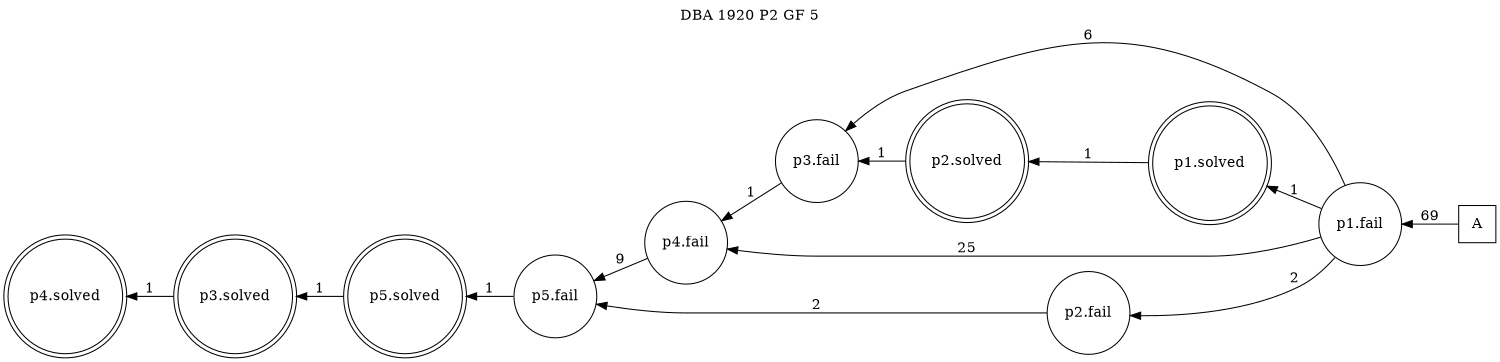 digraph DBA_1920_P2_GF_5_GOOD {
labelloc="tl"
label= " DBA 1920 P2 GF 5 "
rankdir="RL";
graph [ size=" 10 , 10 !"]

"A" [shape="square" label="A"]
"p1.fail" [shape="circle" label="p1.fail"]
"p4.fail" [shape="circle" label="p4.fail"]
"p2.fail" [shape="circle" label="p2.fail"]
"p5.fail" [shape="circle" label="p5.fail"]
"p3.fail" [shape="circle" label="p3.fail"]
"p1.solved" [shape="doublecircle" label="p1.solved"]
"p2.solved" [shape="doublecircle" label="p2.solved"]
"p5.solved" [shape="doublecircle" label="p5.solved"]
"p3.solved" [shape="doublecircle" label="p3.solved"]
"p4.solved" [shape="doublecircle" label="p4.solved"]
"A" -> "p1.fail" [ label=69]
"p1.fail" -> "p4.fail" [ label=25]
"p1.fail" -> "p2.fail" [ label=2]
"p1.fail" -> "p3.fail" [ label=6]
"p1.fail" -> "p1.solved" [ label=1]
"p4.fail" -> "p5.fail" [ label=9]
"p2.fail" -> "p5.fail" [ label=2]
"p5.fail" -> "p5.solved" [ label=1]
"p3.fail" -> "p4.fail" [ label=1]
"p1.solved" -> "p2.solved" [ label=1]
"p2.solved" -> "p3.fail" [ label=1]
"p5.solved" -> "p3.solved" [ label=1]
"p3.solved" -> "p4.solved" [ label=1]
}
